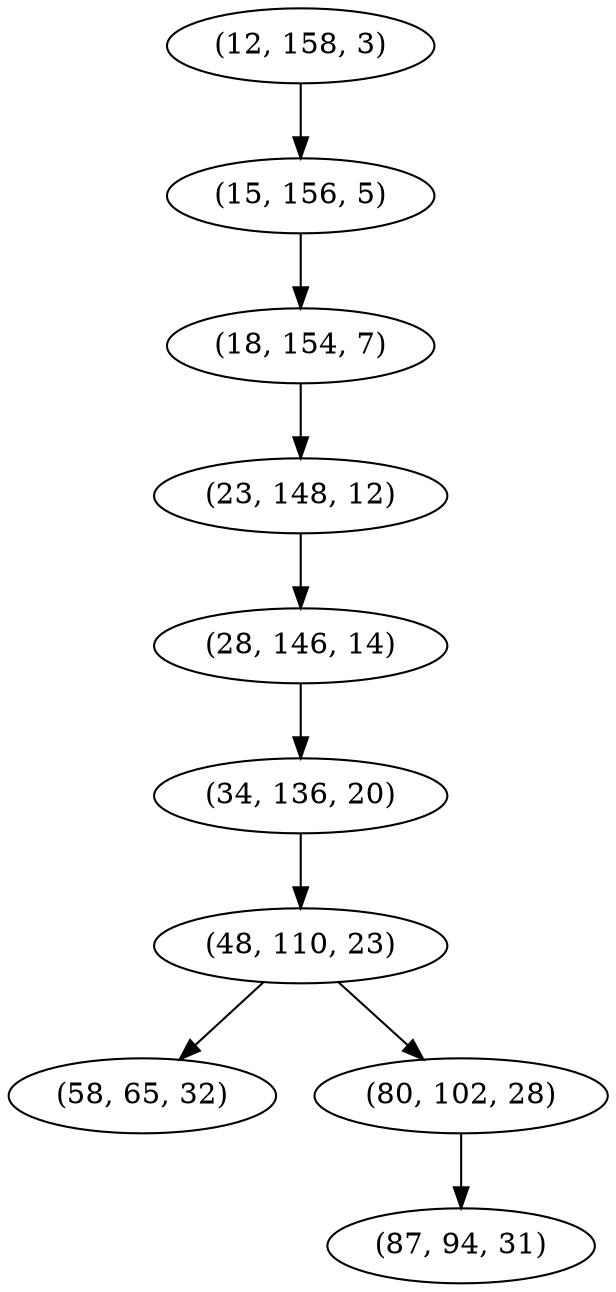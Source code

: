 digraph tree {
    "(12, 158, 3)";
    "(15, 156, 5)";
    "(18, 154, 7)";
    "(23, 148, 12)";
    "(28, 146, 14)";
    "(34, 136, 20)";
    "(48, 110, 23)";
    "(58, 65, 32)";
    "(80, 102, 28)";
    "(87, 94, 31)";
    "(12, 158, 3)" -> "(15, 156, 5)";
    "(15, 156, 5)" -> "(18, 154, 7)";
    "(18, 154, 7)" -> "(23, 148, 12)";
    "(23, 148, 12)" -> "(28, 146, 14)";
    "(28, 146, 14)" -> "(34, 136, 20)";
    "(34, 136, 20)" -> "(48, 110, 23)";
    "(48, 110, 23)" -> "(58, 65, 32)";
    "(48, 110, 23)" -> "(80, 102, 28)";
    "(80, 102, 28)" -> "(87, 94, 31)";
}
